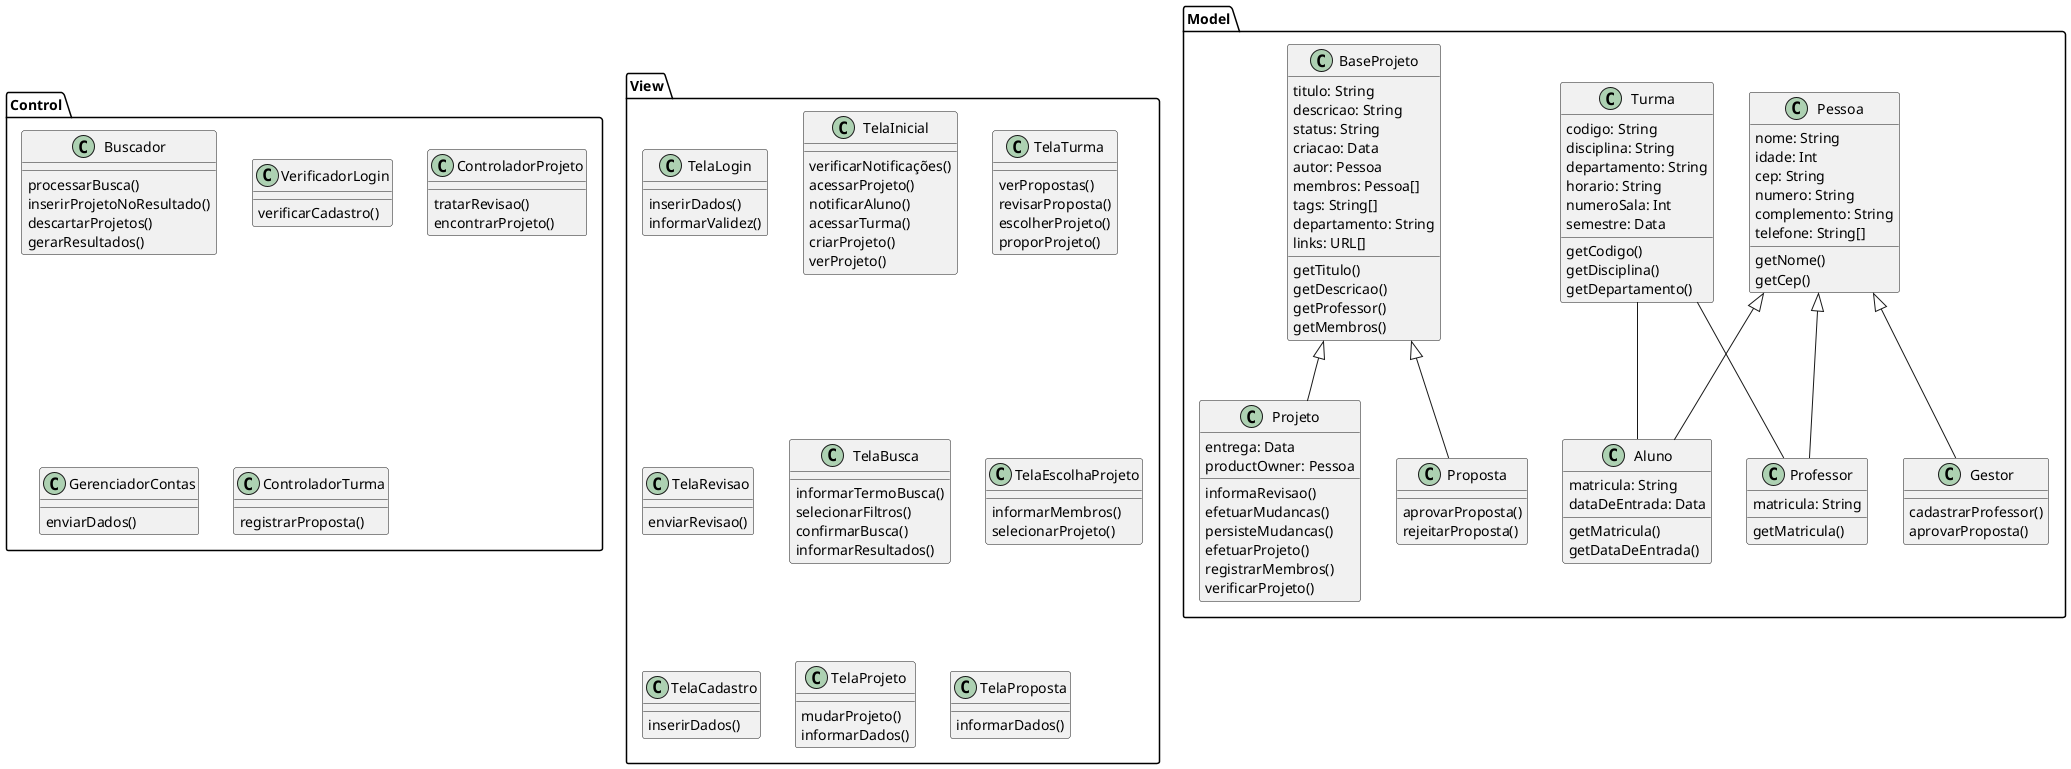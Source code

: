 @startuml
folder Model{

    class Pessoa{
        nome: String
        idade: Int
        cep: String
        numero: String
        complemento: String
        telefone: String[]
        getNome()
        getCep()
    }

    class Professor {
        matricula: String 
        getMatricula()
    }

    class Aluno {
        matricula: String
        dataDeEntrada: Data
        getMatricula()
        getDataDeEntrada()
    }

    class Gestor {
        cadastrarProfessor()
        aprovarProposta()
    }

    class BaseProjeto {
        titulo: String
        descricao: String
        status: String
        criacao: Data
        autor: Pessoa
        membros: Pessoa[]
        tags: String[]
        departamento: String
        links: URL[]

        getTitulo()
        getDescricao()
        getProfessor()
        getMembros()
    }

    class Projeto {
        entrega: Data
        productOwner: Pessoa

        informaRevisao()
        efetuarMudancas()
        persisteMudancas()
        efetuarProjeto()
        registrarMembros()
        verificarProjeto()
    }

    class Proposta{
        aprovarProposta()
        rejeitarProposta()
    }

    BaseProjeto <|-- Proposta
    BaseProjeto <|-- Projeto


    class Turma {
        codigo: String
        disciplina: String
        departamento: String
        horario: String
        numeroSala: Int
        semestre: Data
        getCodigo()
        getDisciplina()
        getDepartamento()
    }

    Pessoa <|-- Professor
    Pessoa <|-- Aluno
    Pessoa <|-- Gestor

    Turma -- Aluno
    Turma -- Professor
}

folder Control{
    
    class Buscador  {
     processarBusca()
     inserirProjetoNoResultado()
     descartarProjetos()
     gerarResultados()
    }

    class VerificadorLogin{
        verificarCadastro()
    }

    class ControladorProjeto{
        tratarRevisao()
        encontrarProjeto()
    }

    class GerenciadorContas{
        enviarDados()
    }

    class ControladorTurma{
        registrarProposta()
    }
}

folder View{
    class TelaLogin{
        inserirDados()
        informarValidez()
    }

    class TelaInicial{
        verificarNotificações()
        acessarProjeto()
        notificarAluno()
        acessarTurma()
        criarProjeto()
        verProjeto()
    }

    class TelaTurma{
        verPropostas()
        revisarProposta()
        escolherProjeto()
        proporProjeto()
    }

    class TelaRevisao{
        enviarRevisao()
    }

    class TelaBusca{
        informarTermoBusca()
        selecionarFiltros()
        confirmarBusca()
        informarResultados()
    }

    class TelaEscolhaProjeto{
        informarMembros()
        selecionarProjeto()
    }

    class TelaCadastro{
        inserirDados()
    }

    class TelaProjeto{
        mudarProjeto()
        informarDados()
    }

    class TelaProposta{
        informarDados()
    }
}
@enduml
